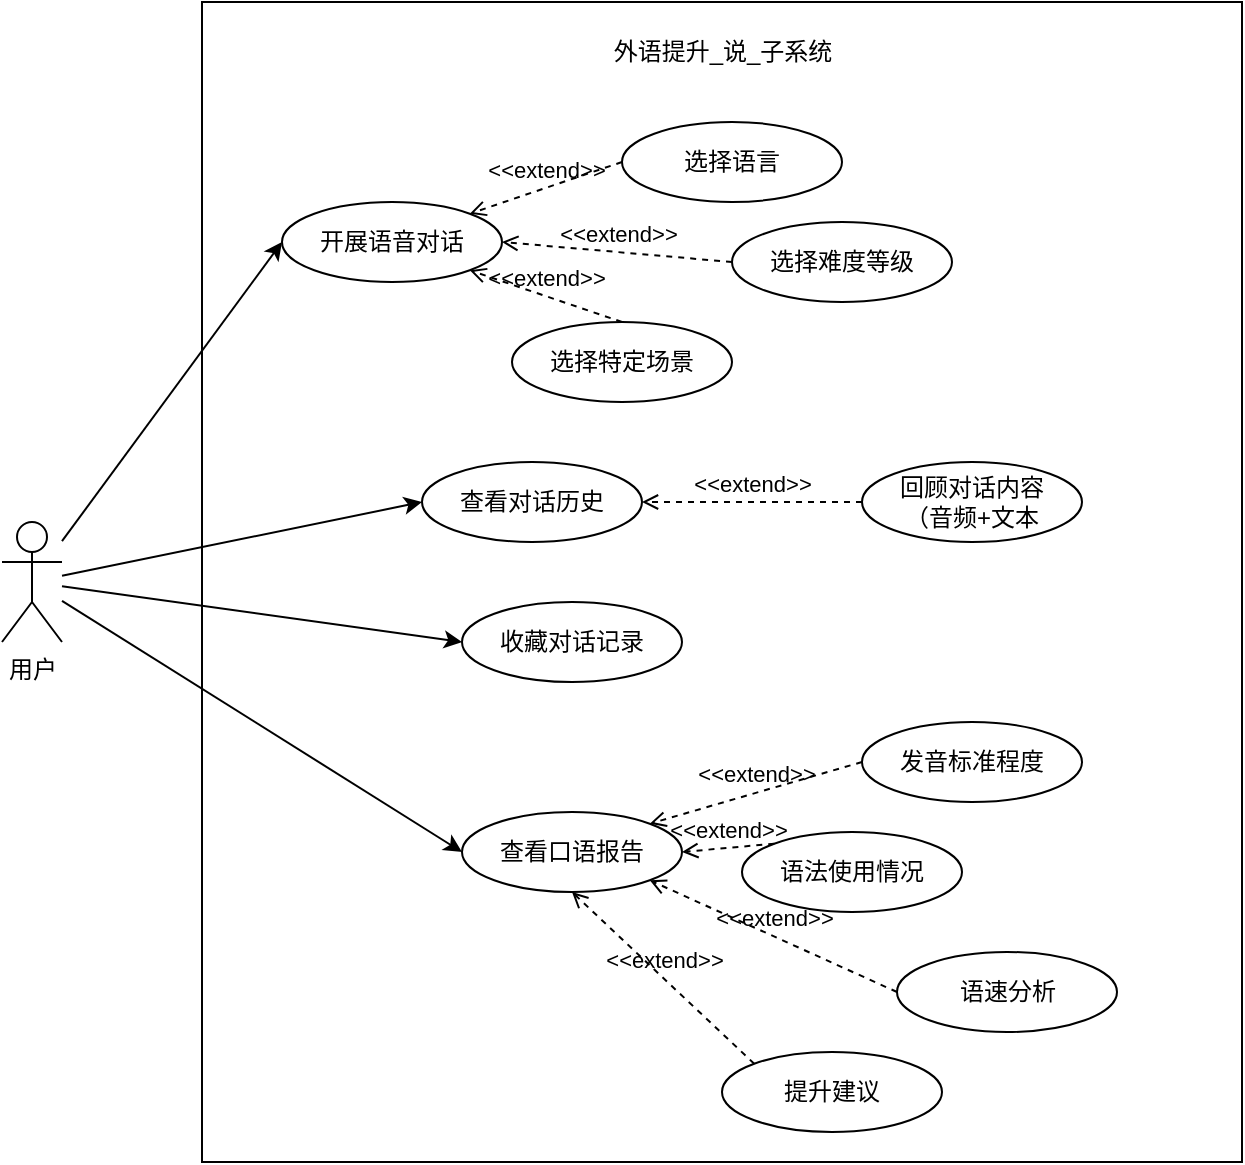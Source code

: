 <mxfile>
    <diagram id="gaZhbE-iZB19pICvtQsa" name="第 1 页">
        <mxGraphModel dx="847" dy="908" grid="1" gridSize="10" guides="1" tooltips="1" connect="1" arrows="1" fold="1" page="1" pageScale="1" pageWidth="4681" pageHeight="3300" math="0" shadow="0">
            <root>
                <mxCell id="0"/>
                <mxCell id="1" parent="0"/>
                <mxCell id="3" value="" style="rounded=0;whiteSpace=wrap;html=1;" parent="1" vertex="1">
                    <mxGeometry x="150" y="170" width="520" height="580" as="geometry"/>
                </mxCell>
                <mxCell id="15" style="edgeStyle=none;html=1;entryX=0;entryY=0.5;entryDx=0;entryDy=0;" parent="1" source="2" target="6" edge="1">
                    <mxGeometry relative="1" as="geometry"/>
                </mxCell>
                <mxCell id="16" style="edgeStyle=none;html=1;entryX=0;entryY=0.5;entryDx=0;entryDy=0;" parent="1" source="2" target="7" edge="1">
                    <mxGeometry relative="1" as="geometry"/>
                </mxCell>
                <mxCell id="25" style="edgeStyle=none;html=1;entryX=0;entryY=0.5;entryDx=0;entryDy=0;" edge="1" parent="1" source="2" target="24">
                    <mxGeometry relative="1" as="geometry"/>
                </mxCell>
                <mxCell id="28" style="edgeStyle=none;html=1;entryX=0;entryY=0.5;entryDx=0;entryDy=0;" edge="1" parent="1" source="2" target="27">
                    <mxGeometry relative="1" as="geometry"/>
                </mxCell>
                <mxCell id="2" value="用户" style="shape=umlActor;verticalLabelPosition=bottom;verticalAlign=top;html=1;outlineConnect=0;" parent="1" vertex="1">
                    <mxGeometry x="50" y="430" width="30" height="60" as="geometry"/>
                </mxCell>
                <mxCell id="4" value="外语提升_说_子系统" style="text;html=1;strokeColor=none;fillColor=none;align=center;verticalAlign=middle;whiteSpace=wrap;rounded=0;" parent="1" vertex="1">
                    <mxGeometry x="342.5" y="180" width="135" height="30" as="geometry"/>
                </mxCell>
                <mxCell id="6" value="开展语音对话" style="ellipse;whiteSpace=wrap;html=1;" parent="1" vertex="1">
                    <mxGeometry x="190" y="270" width="110" height="40" as="geometry"/>
                </mxCell>
                <mxCell id="7" value="查看口语报告" style="ellipse;whiteSpace=wrap;html=1;" parent="1" vertex="1">
                    <mxGeometry x="280" y="575" width="110" height="40" as="geometry"/>
                </mxCell>
                <mxCell id="8" value="发音标准程度" style="ellipse;whiteSpace=wrap;html=1;" parent="1" vertex="1">
                    <mxGeometry x="480" y="530" width="110" height="40" as="geometry"/>
                </mxCell>
                <mxCell id="9" value="语法使用情况" style="ellipse;whiteSpace=wrap;html=1;" parent="1" vertex="1">
                    <mxGeometry x="420" y="585" width="110" height="40" as="geometry"/>
                </mxCell>
                <mxCell id="10" value="语速分析" style="ellipse;whiteSpace=wrap;html=1;" parent="1" vertex="1">
                    <mxGeometry x="497.5" y="645" width="110" height="40" as="geometry"/>
                </mxCell>
                <mxCell id="11" value="提升建议" style="ellipse;whiteSpace=wrap;html=1;" parent="1" vertex="1">
                    <mxGeometry x="410" y="695" width="110" height="40" as="geometry"/>
                </mxCell>
                <mxCell id="12" value="选择特定场景" style="ellipse;whiteSpace=wrap;html=1;" parent="1" vertex="1">
                    <mxGeometry x="305" y="330" width="110" height="40" as="geometry"/>
                </mxCell>
                <mxCell id="13" value="选择语言" style="ellipse;whiteSpace=wrap;html=1;" parent="1" vertex="1">
                    <mxGeometry x="360" y="230" width="110" height="40" as="geometry"/>
                </mxCell>
                <mxCell id="14" value="选择难度等级" style="ellipse;whiteSpace=wrap;html=1;" parent="1" vertex="1">
                    <mxGeometry x="415" y="280" width="110" height="40" as="geometry"/>
                </mxCell>
                <mxCell id="17" value="&amp;lt;&amp;lt;extend&amp;gt;&amp;gt;" style="endArrow=open;html=1;rounded=0;align=center;verticalAlign=bottom;dashed=1;endFill=0;labelBackgroundColor=none;exitX=0;exitY=0.5;exitDx=0;exitDy=0;entryX=1;entryY=0;entryDx=0;entryDy=0;" parent="1" source="13" target="6" edge="1">
                    <mxGeometry relative="1" as="geometry">
                        <mxPoint x="460" y="200" as="sourcePoint"/>
                        <mxPoint x="353.891" y="235.858" as="targetPoint"/>
                        <Array as="points"/>
                    </mxGeometry>
                </mxCell>
                <mxCell id="18" value="&amp;lt;&amp;lt;extend&amp;gt;&amp;gt;" style="endArrow=open;html=1;rounded=0;align=center;verticalAlign=bottom;dashed=1;endFill=0;labelBackgroundColor=none;exitX=0;exitY=0.5;exitDx=0;exitDy=0;entryX=1;entryY=0.5;entryDx=0;entryDy=0;" parent="1" source="14" target="6" edge="1">
                    <mxGeometry relative="1" as="geometry">
                        <mxPoint x="470" y="210" as="sourcePoint"/>
                        <mxPoint x="363.891" y="245.858" as="targetPoint"/>
                        <Array as="points"/>
                    </mxGeometry>
                </mxCell>
                <mxCell id="19" value="&amp;lt;&amp;lt;extend&amp;gt;&amp;gt;" style="endArrow=open;html=1;rounded=0;align=center;verticalAlign=bottom;dashed=1;endFill=0;labelBackgroundColor=none;exitX=0.5;exitY=0;exitDx=0;exitDy=0;entryX=1;entryY=1;entryDx=0;entryDy=0;" parent="1" source="12" target="6" edge="1">
                    <mxGeometry relative="1" as="geometry">
                        <mxPoint x="480" y="220" as="sourcePoint"/>
                        <mxPoint x="373.891" y="255.858" as="targetPoint"/>
                        <Array as="points"/>
                    </mxGeometry>
                </mxCell>
                <mxCell id="20" value="&amp;lt;&amp;lt;extend&amp;gt;&amp;gt;" style="endArrow=open;html=1;rounded=0;align=center;verticalAlign=bottom;dashed=1;endFill=0;labelBackgroundColor=none;exitX=0;exitY=0.5;exitDx=0;exitDy=0;entryX=1;entryY=0;entryDx=0;entryDy=0;" parent="1" source="8" target="7" edge="1">
                    <mxGeometry relative="1" as="geometry">
                        <mxPoint x="590" y="365" as="sourcePoint"/>
                        <mxPoint x="483.891" y="400.858" as="targetPoint"/>
                        <Array as="points"/>
                    </mxGeometry>
                </mxCell>
                <mxCell id="21" value="&amp;lt;&amp;lt;extend&amp;gt;&amp;gt;" style="endArrow=open;html=1;rounded=0;align=center;verticalAlign=bottom;dashed=1;endFill=0;labelBackgroundColor=none;exitX=0;exitY=0;exitDx=0;exitDy=0;entryX=1;entryY=0.5;entryDx=0;entryDy=0;" parent="1" source="9" target="7" edge="1">
                    <mxGeometry relative="1" as="geometry">
                        <mxPoint x="600" y="375" as="sourcePoint"/>
                        <mxPoint x="493.891" y="410.858" as="targetPoint"/>
                        <Array as="points"/>
                    </mxGeometry>
                </mxCell>
                <mxCell id="22" value="&amp;lt;&amp;lt;extend&amp;gt;&amp;gt;" style="endArrow=open;html=1;rounded=0;align=center;verticalAlign=bottom;dashed=1;endFill=0;labelBackgroundColor=none;exitX=0;exitY=0.5;exitDx=0;exitDy=0;entryX=1;entryY=1;entryDx=0;entryDy=0;" parent="1" source="10" target="7" edge="1">
                    <mxGeometry relative="1" as="geometry">
                        <mxPoint x="610" y="385" as="sourcePoint"/>
                        <mxPoint x="503.891" y="420.858" as="targetPoint"/>
                        <Array as="points"/>
                    </mxGeometry>
                </mxCell>
                <mxCell id="23" value="&amp;lt;&amp;lt;extend&amp;gt;&amp;gt;" style="endArrow=open;html=1;rounded=0;align=center;verticalAlign=bottom;dashed=1;endFill=0;labelBackgroundColor=none;exitX=0;exitY=0;exitDx=0;exitDy=0;entryX=0.5;entryY=1;entryDx=0;entryDy=0;" parent="1" source="11" target="7" edge="1">
                    <mxGeometry relative="1" as="geometry">
                        <mxPoint x="620" y="395" as="sourcePoint"/>
                        <mxPoint x="513.891" y="430.858" as="targetPoint"/>
                        <Array as="points"/>
                    </mxGeometry>
                </mxCell>
                <mxCell id="24" value="查看对话历史" style="ellipse;whiteSpace=wrap;html=1;" vertex="1" parent="1">
                    <mxGeometry x="260" y="400" width="110" height="40" as="geometry"/>
                </mxCell>
                <mxCell id="27" value="收藏对话记录" style="ellipse;whiteSpace=wrap;html=1;" vertex="1" parent="1">
                    <mxGeometry x="280" y="470" width="110" height="40" as="geometry"/>
                </mxCell>
                <mxCell id="29" value="回顾对话内容&lt;br&gt;（音频+文本" style="ellipse;whiteSpace=wrap;html=1;" vertex="1" parent="1">
                    <mxGeometry x="480" y="400" width="110" height="40" as="geometry"/>
                </mxCell>
                <mxCell id="30" value="&amp;lt;&amp;lt;extend&amp;gt;&amp;gt;" style="endArrow=open;html=1;rounded=0;align=center;verticalAlign=bottom;dashed=1;endFill=0;labelBackgroundColor=none;exitX=0;exitY=0.5;exitDx=0;exitDy=0;entryX=1;entryY=0.5;entryDx=0;entryDy=0;" edge="1" parent="1" source="29" target="24">
                    <mxGeometry relative="1" as="geometry">
                        <mxPoint x="370" y="340" as="sourcePoint"/>
                        <mxPoint x="293.891" y="314.142" as="targetPoint"/>
                        <Array as="points"/>
                    </mxGeometry>
                </mxCell>
            </root>
        </mxGraphModel>
    </diagram>
</mxfile>